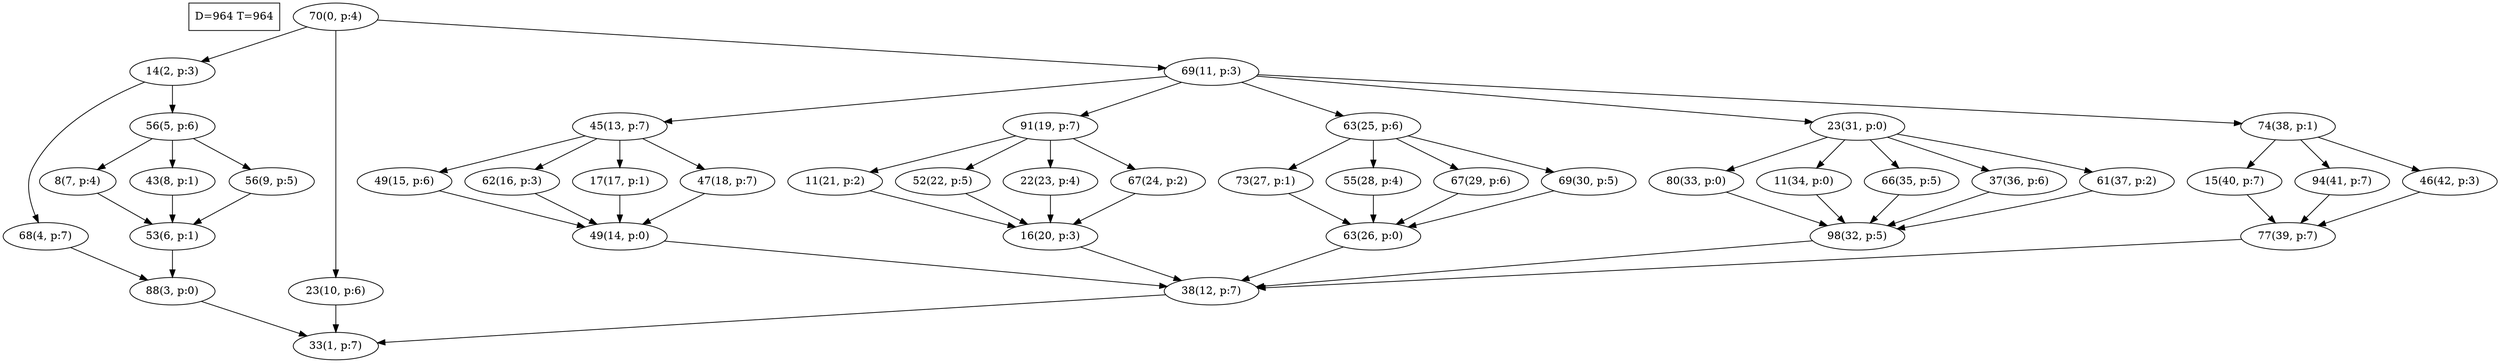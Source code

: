 digraph Task {
i [shape=box, label="D=964 T=964"]; 
0 [label="70(0, p:4)"];
1 [label="33(1, p:7)"];
2 [label="14(2, p:3)"];
3 [label="88(3, p:0)"];
4 [label="68(4, p:7)"];
5 [label="56(5, p:6)"];
6 [label="53(6, p:1)"];
7 [label="8(7, p:4)"];
8 [label="43(8, p:1)"];
9 [label="56(9, p:5)"];
10 [label="23(10, p:6)"];
11 [label="69(11, p:3)"];
12 [label="38(12, p:7)"];
13 [label="45(13, p:7)"];
14 [label="49(14, p:0)"];
15 [label="49(15, p:6)"];
16 [label="62(16, p:3)"];
17 [label="17(17, p:1)"];
18 [label="47(18, p:7)"];
19 [label="91(19, p:7)"];
20 [label="16(20, p:3)"];
21 [label="11(21, p:2)"];
22 [label="52(22, p:5)"];
23 [label="22(23, p:4)"];
24 [label="67(24, p:2)"];
25 [label="63(25, p:6)"];
26 [label="63(26, p:0)"];
27 [label="73(27, p:1)"];
28 [label="55(28, p:4)"];
29 [label="67(29, p:6)"];
30 [label="69(30, p:5)"];
31 [label="23(31, p:0)"];
32 [label="98(32, p:5)"];
33 [label="80(33, p:0)"];
34 [label="11(34, p:0)"];
35 [label="66(35, p:5)"];
36 [label="37(36, p:6)"];
37 [label="61(37, p:2)"];
38 [label="74(38, p:1)"];
39 [label="77(39, p:7)"];
40 [label="15(40, p:7)"];
41 [label="94(41, p:7)"];
42 [label="46(42, p:3)"];
0 -> 2;
0 -> 10;
0 -> 11;
2 -> 4;
2 -> 5;
3 -> 1;
4 -> 3;
5 -> 7;
5 -> 8;
5 -> 9;
6 -> 3;
7 -> 6;
8 -> 6;
9 -> 6;
10 -> 1;
11 -> 13;
11 -> 19;
11 -> 25;
11 -> 31;
11 -> 38;
12 -> 1;
13 -> 15;
13 -> 16;
13 -> 17;
13 -> 18;
14 -> 12;
15 -> 14;
16 -> 14;
17 -> 14;
18 -> 14;
19 -> 21;
19 -> 22;
19 -> 23;
19 -> 24;
20 -> 12;
21 -> 20;
22 -> 20;
23 -> 20;
24 -> 20;
25 -> 27;
25 -> 28;
25 -> 29;
25 -> 30;
26 -> 12;
27 -> 26;
28 -> 26;
29 -> 26;
30 -> 26;
31 -> 33;
31 -> 34;
31 -> 35;
31 -> 36;
31 -> 37;
32 -> 12;
33 -> 32;
34 -> 32;
35 -> 32;
36 -> 32;
37 -> 32;
38 -> 40;
38 -> 41;
38 -> 42;
39 -> 12;
40 -> 39;
41 -> 39;
42 -> 39;
}